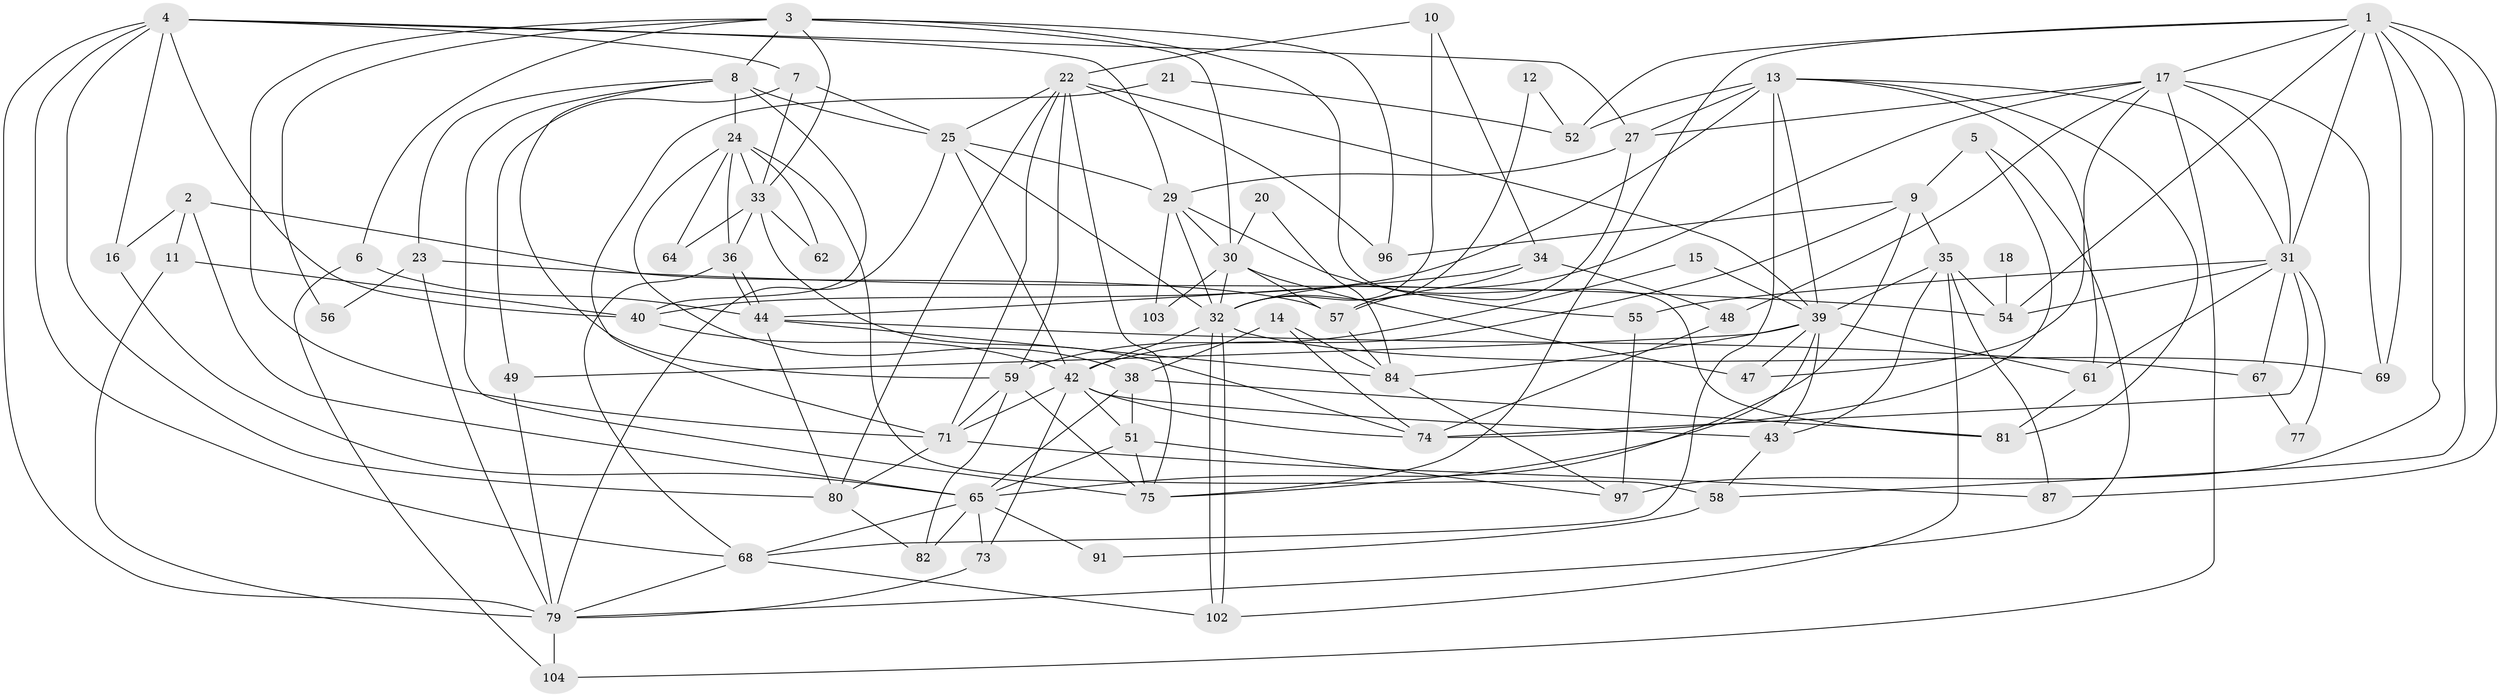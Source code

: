 // original degree distribution, {5: 0.19090909090909092, 4: 0.19090909090909092, 7: 0.06363636363636363, 6: 0.09090909090909091, 3: 0.3090909090909091, 2: 0.14545454545454545, 8: 0.00909090909090909}
// Generated by graph-tools (version 1.1) at 2025/41/03/06/25 10:41:55]
// undirected, 74 vertices, 179 edges
graph export_dot {
graph [start="1"]
  node [color=gray90,style=filled];
  1 [super="+89"];
  2;
  3 [super="+19"];
  4 [super="+70"];
  5;
  6;
  7 [super="+28"];
  8 [super="+50"];
  9 [super="+37"];
  10;
  11;
  12;
  13 [super="+109"];
  14;
  15;
  16;
  17 [super="+26"];
  18;
  20;
  21;
  22 [super="+45"];
  23;
  24 [super="+83"];
  25 [super="+105"];
  27 [super="+53"];
  29 [super="+108"];
  30;
  31 [super="+41"];
  32 [super="+78"];
  33 [super="+66"];
  34 [super="+106"];
  35 [super="+46"];
  36;
  38 [super="+107"];
  39 [super="+63"];
  40 [super="+98"];
  42 [super="+60"];
  43;
  44 [super="+92"];
  47;
  48;
  49;
  51 [super="+72"];
  52 [super="+88"];
  54 [super="+101"];
  55;
  56;
  57 [super="+90"];
  58 [super="+76"];
  59 [super="+86"];
  61;
  62;
  64;
  65 [super="+100"];
  67;
  68 [super="+85"];
  69;
  71 [super="+99"];
  73;
  74 [super="+94"];
  75 [super="+93"];
  77;
  79 [super="+110"];
  80;
  81;
  82;
  84 [super="+95"];
  87;
  91;
  96;
  97;
  102;
  103;
  104;
  1 -- 97 [weight=2];
  1 -- 75;
  1 -- 69;
  1 -- 58;
  1 -- 17;
  1 -- 52;
  1 -- 54;
  1 -- 87;
  1 -- 31;
  2 -- 65;
  2 -- 11;
  2 -- 16;
  2 -- 57;
  3 -- 8;
  3 -- 30;
  3 -- 6;
  3 -- 56;
  3 -- 81;
  3 -- 96;
  3 -- 33;
  3 -- 71;
  4 -- 7;
  4 -- 16;
  4 -- 80;
  4 -- 40;
  4 -- 27;
  4 -- 29;
  4 -- 79;
  4 -- 68;
  5 -- 74;
  5 -- 79;
  5 -- 9;
  6 -- 104;
  6 -- 44;
  7 -- 33;
  7 -- 25;
  7 -- 49;
  8 -- 23;
  8 -- 25;
  8 -- 75;
  8 -- 24;
  8 -- 40;
  8 -- 59;
  9 -- 96;
  9 -- 35;
  9 -- 42;
  9 -- 65;
  10 -- 32;
  10 -- 22;
  10 -- 34;
  11 -- 79;
  11 -- 40;
  12 -- 52;
  12 -- 32;
  13 -- 39;
  13 -- 68;
  13 -- 81;
  13 -- 61;
  13 -- 27;
  13 -- 31;
  13 -- 52 [weight=2];
  13 -- 40;
  14 -- 84;
  14 -- 74;
  14 -- 38;
  15 -- 39;
  15 -- 59;
  16 -- 65;
  17 -- 27;
  17 -- 32;
  17 -- 47;
  17 -- 48;
  17 -- 69;
  17 -- 104;
  17 -- 31;
  18 -- 54 [weight=2];
  20 -- 30;
  20 -- 84;
  21 -- 52;
  21 -- 71;
  22 -- 39;
  22 -- 80;
  22 -- 59;
  22 -- 75;
  22 -- 96;
  22 -- 25;
  22 -- 71;
  23 -- 56;
  23 -- 79;
  23 -- 54;
  24 -- 33;
  24 -- 64;
  24 -- 36;
  24 -- 38;
  24 -- 58 [weight=2];
  24 -- 62;
  25 -- 32;
  25 -- 42;
  25 -- 79;
  25 -- 29;
  27 -- 29 [weight=2];
  27 -- 57;
  29 -- 30;
  29 -- 55;
  29 -- 103;
  29 -- 32;
  30 -- 47;
  30 -- 57;
  30 -- 103;
  30 -- 32;
  31 -- 61;
  31 -- 67;
  31 -- 77;
  31 -- 54;
  31 -- 55;
  31 -- 74;
  32 -- 102;
  32 -- 102;
  32 -- 69;
  32 -- 42;
  33 -- 36;
  33 -- 64;
  33 -- 74;
  33 -- 62;
  34 -- 57;
  34 -- 48;
  34 -- 44;
  35 -- 102;
  35 -- 87;
  35 -- 43;
  35 -- 39;
  35 -- 54;
  36 -- 44;
  36 -- 44;
  36 -- 68;
  38 -- 81;
  38 -- 51;
  38 -- 65;
  39 -- 61;
  39 -- 43;
  39 -- 49;
  39 -- 75;
  39 -- 47;
  39 -- 84;
  40 -- 42;
  42 -- 71;
  42 -- 73;
  42 -- 51;
  42 -- 74;
  42 -- 43;
  43 -- 58;
  44 -- 67;
  44 -- 80;
  44 -- 84;
  48 -- 74;
  49 -- 79;
  51 -- 97;
  51 -- 65;
  51 -- 75;
  55 -- 97;
  57 -- 84;
  58 -- 91;
  59 -- 75;
  59 -- 71;
  59 -- 82;
  61 -- 81;
  65 -- 82;
  65 -- 68;
  65 -- 73;
  65 -- 91;
  67 -- 77;
  68 -- 79;
  68 -- 102;
  71 -- 80;
  71 -- 87;
  73 -- 79;
  79 -- 104;
  80 -- 82;
  84 -- 97;
}
